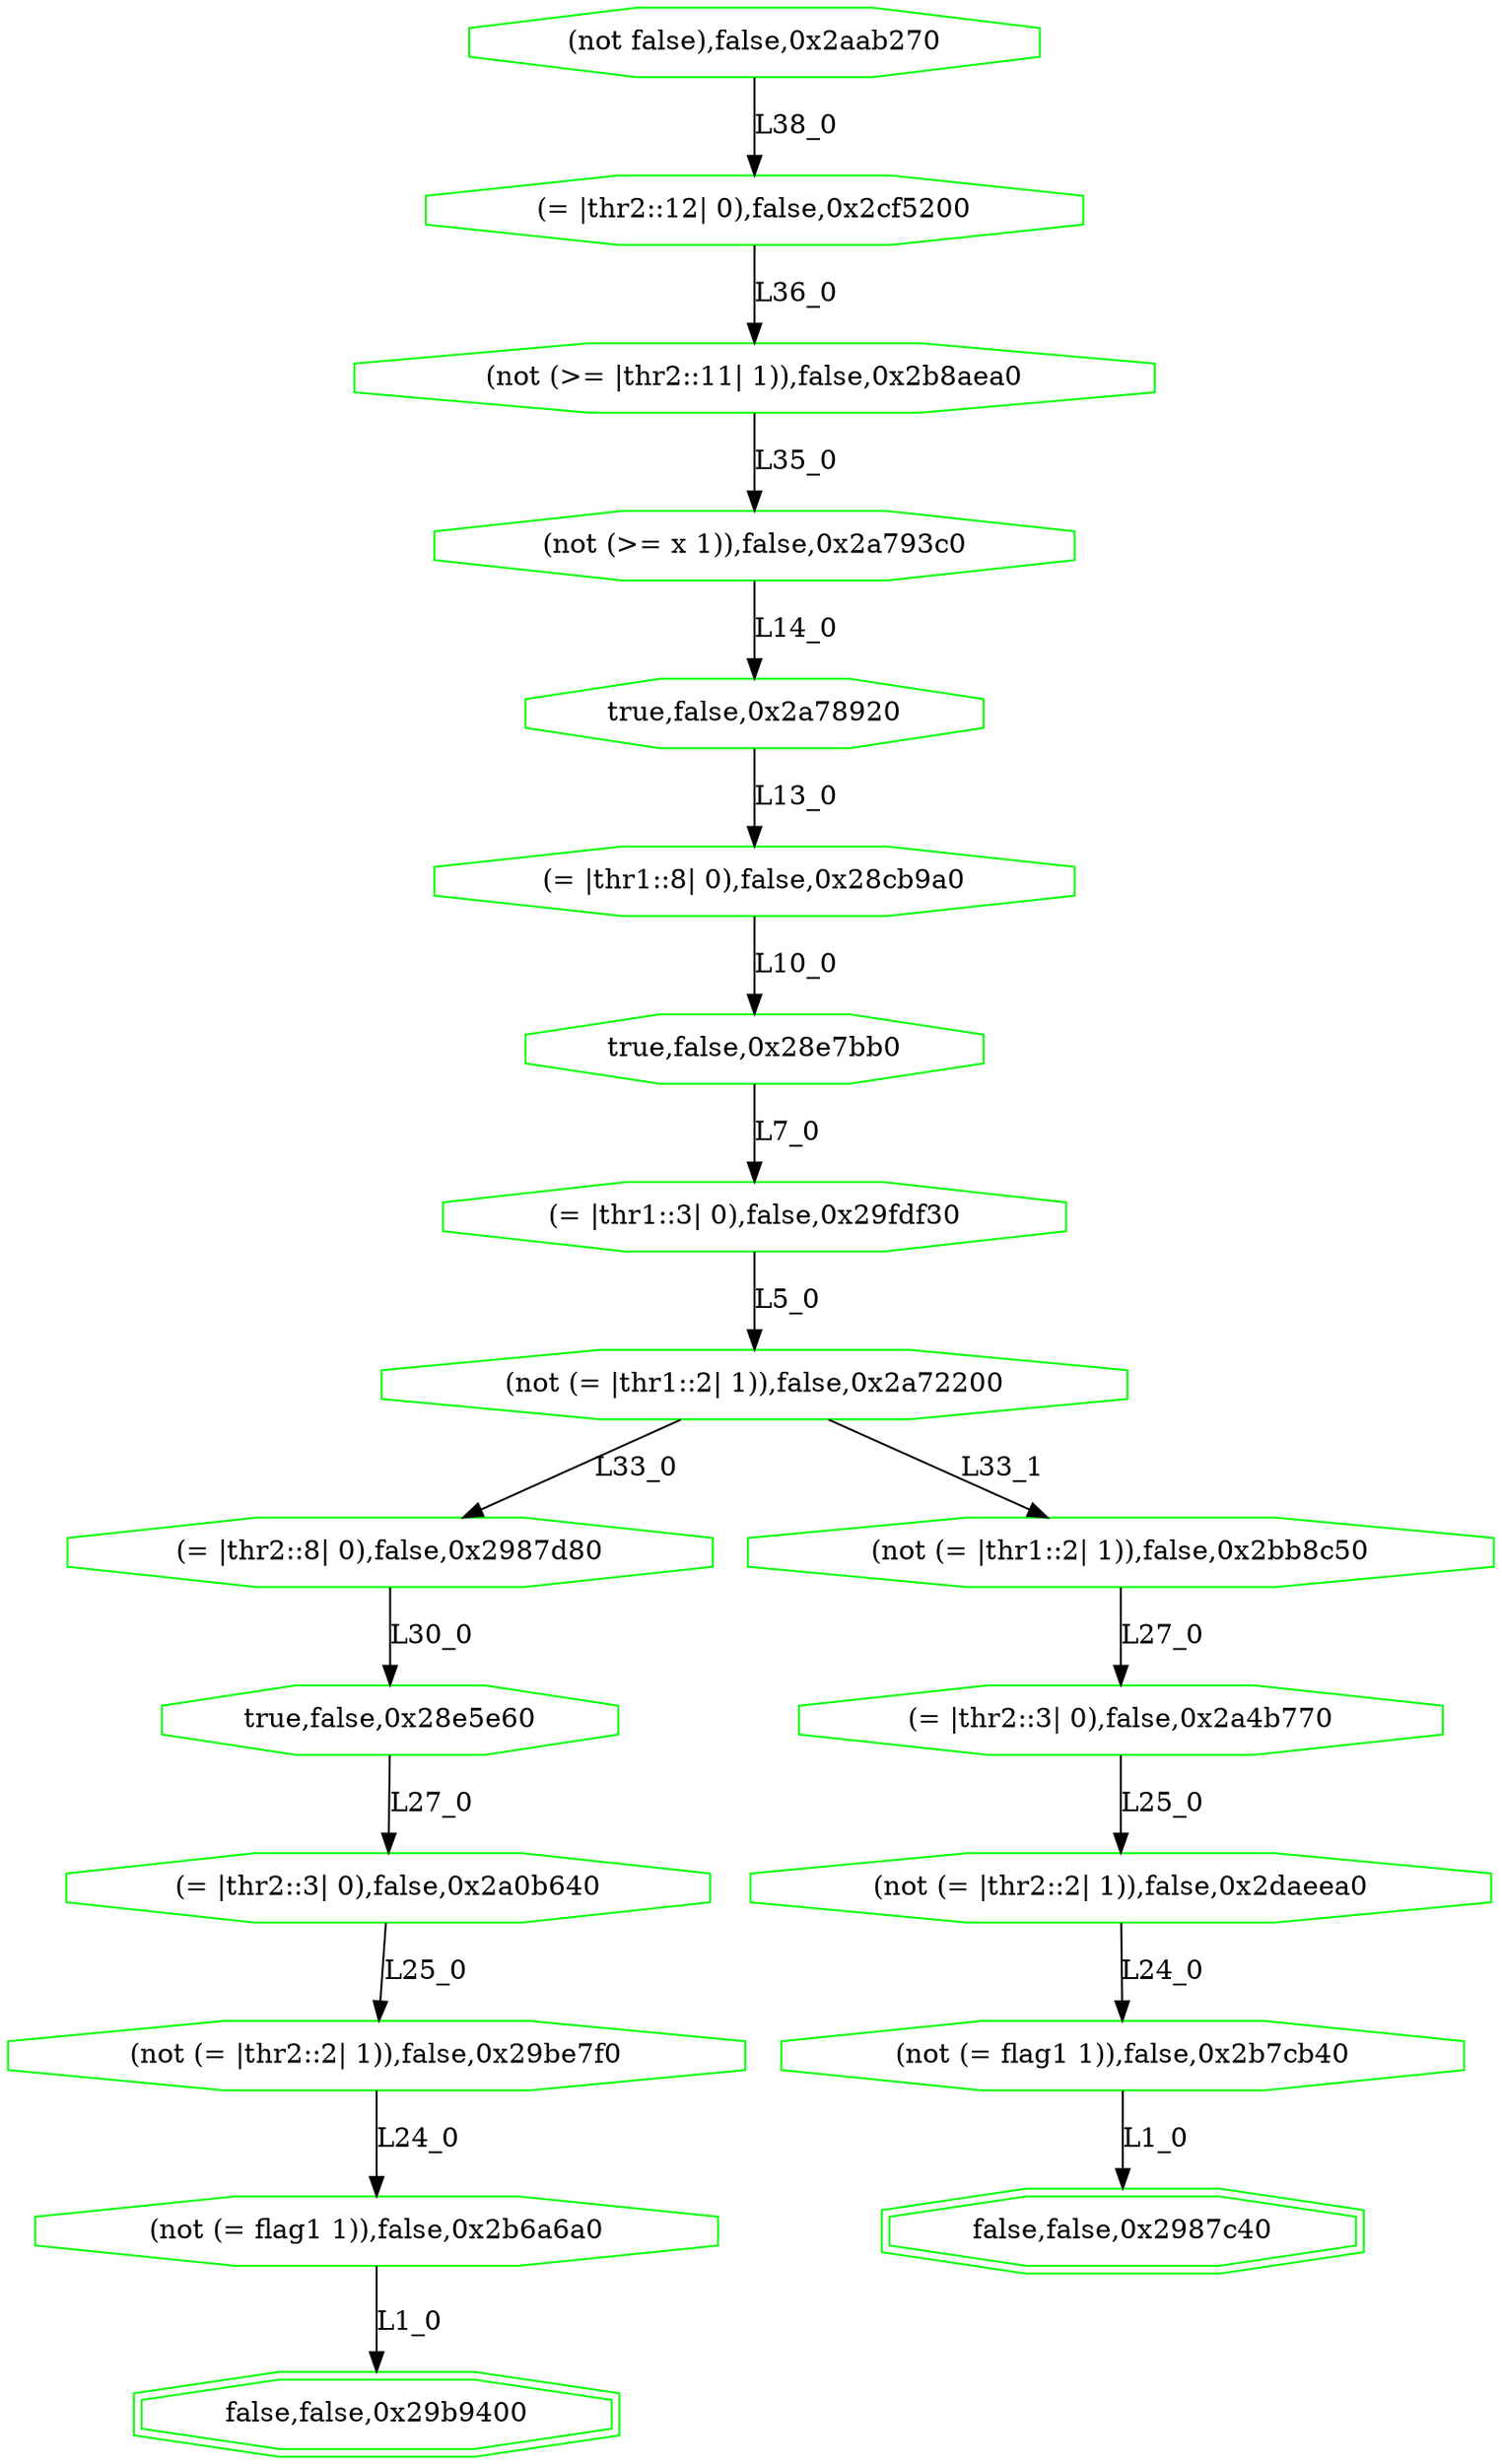 digraph G {
0[label="(not false),false,0x2aab270", color=green,shape=octagon];
1[label="(= |thr2::12| 0),false,0x2cf5200", color=green,shape=octagon];
2[label="(not (>= |thr2::11| 1)),false,0x2b8aea0", color=green,shape=octagon];
3[label="(not (>= x 1)),false,0x2a793c0", color=green,shape=octagon];
4[label="true,false,0x2a78920", color=green,shape=octagon];
5[label="(= |thr1::8| 0),false,0x28cb9a0", color=green,shape=octagon];
6[label="true,false,0x28e7bb0", color=green,shape=octagon];
7[label="(= |thr1::3| 0),false,0x29fdf30", color=green,shape=octagon];
8[label="(not (= |thr1::2| 1)),false,0x2a72200", color=green,shape=octagon];
9[label="(= |thr2::8| 0),false,0x2987d80", color=green,shape=octagon];
10[label="true,false,0x28e5e60", color=green,shape=octagon];
11[label="(= |thr2::3| 0),false,0x2a0b640", color=green,shape=octagon];
12[label="(not (= |thr2::2| 1)),false,0x29be7f0", color=green,shape=octagon];
13[label="(not (= flag1 1)),false,0x2b6a6a0", color=green,shape=octagon];
14[label="false,false,0x29b9400", color=green,shape=doubleoctagon];
15[label="(not (= |thr1::2| 1)),false,0x2bb8c50", color=green,shape=octagon];
16[label="(= |thr2::3| 0),false,0x2a4b770", color=green,shape=octagon];
17[label="(not (= |thr2::2| 1)),false,0x2daeea0", color=green,shape=octagon];
18[label="(not (= flag1 1)),false,0x2b7cb40", color=green,shape=octagon];
19[label="false,false,0x2987c40", color=green,shape=doubleoctagon];
0->1 [label="L38_0"];
1->2 [label="L36_0"];
2->3 [label="L35_0"];
3->4 [label="L14_0"];
4->5 [label="L13_0"];
5->6 [label="L10_0"];
6->7 [label="L7_0"];
7->8 [label="L5_0"];
8->9 [label="L33_0"];
8->15 [label="L33_1"];
9->10 [label="L30_0"];
10->11 [label="L27_0"];
11->12 [label="L25_0"];
12->13 [label="L24_0"];
13->14 [label="L1_0"];
15->16 [label="L27_0"];
16->17 [label="L25_0"];
17->18 [label="L24_0"];
18->19 [label="L1_0"];
}
